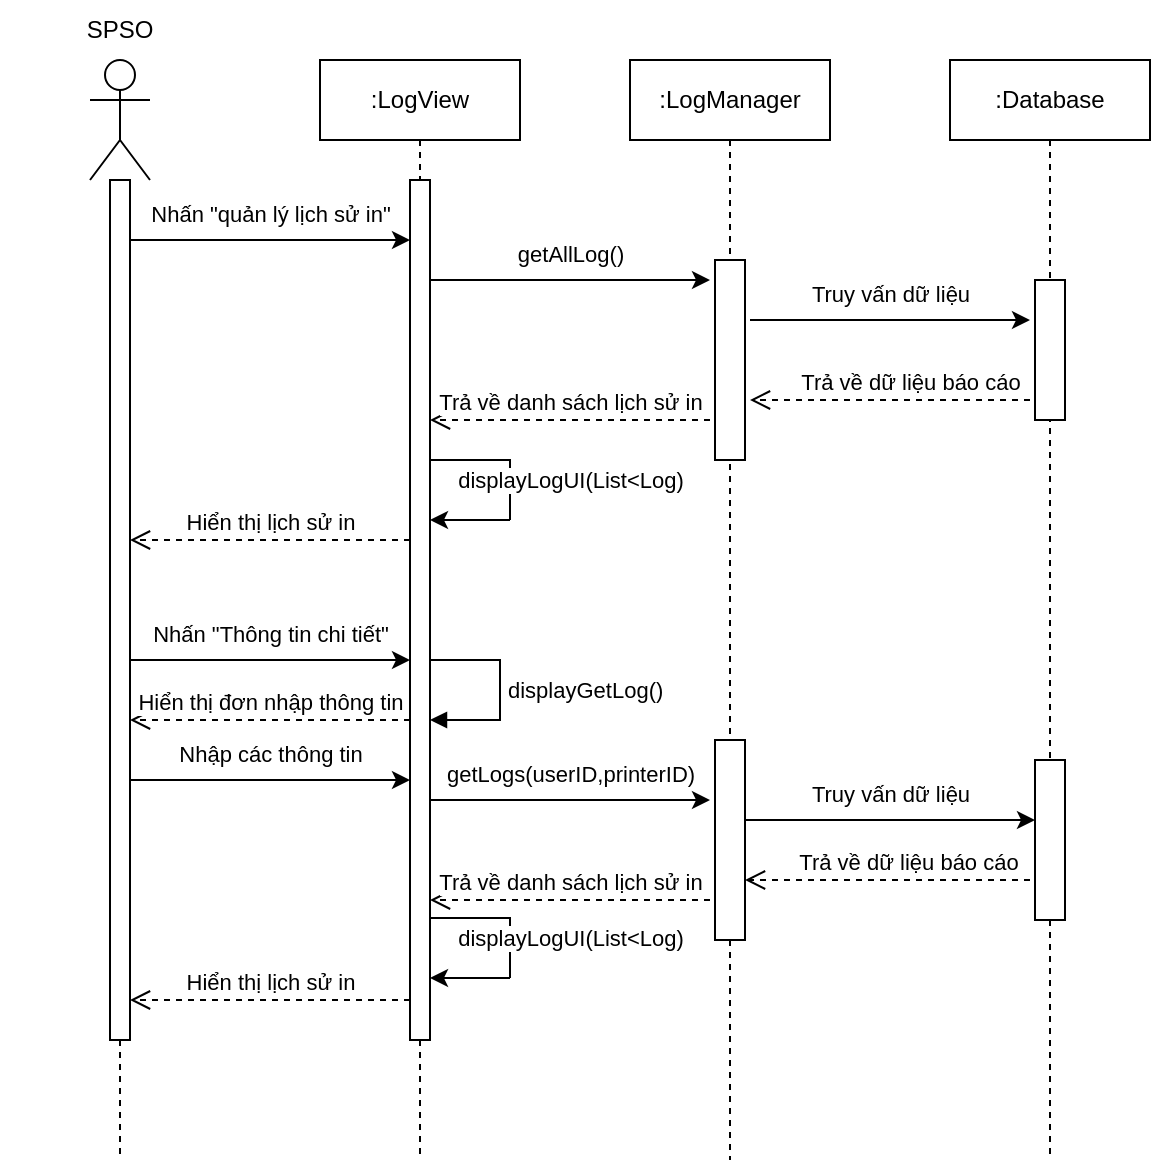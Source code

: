<mxfile version="25.0.1">
  <diagram id="FkBd2-GwKaYDv_o90Awk" name="Page-1">
    <mxGraphModel dx="1426" dy="827" grid="1" gridSize="10" guides="1" tooltips="1" connect="1" arrows="1" fold="1" page="1" pageScale="1" pageWidth="827" pageHeight="1169" math="0" shadow="0">
      <root>
        <mxCell id="0" />
        <mxCell id="1" parent="0" />
        <mxCell id="1uHy-NpS7Am_5Q7wztvC-3" value="" style="shape=umlLifeline;perimeter=lifelinePerimeter;whiteSpace=wrap;html=1;container=1;dropTarget=0;collapsible=0;recursiveResize=0;outlineConnect=0;portConstraint=eastwest;newEdgeStyle={&quot;curved&quot;:0,&quot;rounded&quot;:0};size=0;" vertex="1" parent="1">
          <mxGeometry x="235" y="560" width="100" height="90" as="geometry" />
        </mxCell>
        <mxCell id="1uHy-NpS7Am_5Q7wztvC-4" value="" style="shape=umlLifeline;perimeter=lifelinePerimeter;whiteSpace=wrap;html=1;container=1;dropTarget=0;collapsible=0;recursiveResize=0;outlineConnect=0;portConstraint=eastwest;newEdgeStyle={&quot;curved&quot;:0,&quot;rounded&quot;:0};size=0;" vertex="1" parent="1">
          <mxGeometry x="85" y="560" width="100" height="90" as="geometry" />
        </mxCell>
        <mxCell id="1uHy-NpS7Am_5Q7wztvC-5" value="" style="shape=umlActor;verticalLabelPosition=bottom;verticalAlign=top;html=1;" vertex="1" parent="1">
          <mxGeometry x="120" y="100" width="30" height="60" as="geometry" />
        </mxCell>
        <mxCell id="1uHy-NpS7Am_5Q7wztvC-6" value="SPSO" style="text;html=1;align=center;verticalAlign=middle;whiteSpace=wrap;rounded=0;" vertex="1" parent="1">
          <mxGeometry x="75" y="70" width="120" height="30" as="geometry" />
        </mxCell>
        <mxCell id="1uHy-NpS7Am_5Q7wztvC-7" value="" style="html=1;points=[[0,0,0,0,5],[0,1,0,0,-5],[1,0,0,0,5],[1,1,0,0,-5]];perimeter=orthogonalPerimeter;outlineConnect=0;targetShapes=umlLifeline;portConstraint=eastwest;newEdgeStyle={&quot;curved&quot;:0,&quot;rounded&quot;:0};" vertex="1" parent="1">
          <mxGeometry x="130" y="160" width="10" height="430" as="geometry" />
        </mxCell>
        <mxCell id="1uHy-NpS7Am_5Q7wztvC-8" value="" style="endArrow=classic;html=1;rounded=0;" edge="1" parent="1" source="1uHy-NpS7Am_5Q7wztvC-7">
          <mxGeometry width="50" height="50" relative="1" as="geometry">
            <mxPoint x="210" y="220" as="sourcePoint" />
            <mxPoint x="280" y="190" as="targetPoint" />
          </mxGeometry>
        </mxCell>
        <mxCell id="1uHy-NpS7Am_5Q7wztvC-9" value="Nhấn &quot;quản lý lịch sử in&quot;" style="edgeLabel;html=1;align=center;verticalAlign=middle;resizable=0;points=[];" vertex="1" connectable="0" parent="1uHy-NpS7Am_5Q7wztvC-8">
          <mxGeometry x="-0.003" y="6" relative="1" as="geometry">
            <mxPoint y="-7" as="offset" />
          </mxGeometry>
        </mxCell>
        <mxCell id="1uHy-NpS7Am_5Q7wztvC-10" value=":LogView" style="shape=umlLifeline;perimeter=lifelinePerimeter;whiteSpace=wrap;html=1;container=1;dropTarget=0;collapsible=0;recursiveResize=0;outlineConnect=0;portConstraint=eastwest;newEdgeStyle={&quot;curved&quot;:0,&quot;rounded&quot;:0};" vertex="1" parent="1">
          <mxGeometry x="235" y="100" width="100" height="40" as="geometry" />
        </mxCell>
        <mxCell id="1uHy-NpS7Am_5Q7wztvC-11" value="" style="html=1;points=[[0,0,0,0,5],[0,1,0,0,-5],[1,0,0,0,5],[1,1,0,0,-5]];perimeter=orthogonalPerimeter;outlineConnect=0;targetShapes=umlLifeline;portConstraint=eastwest;newEdgeStyle={&quot;curved&quot;:0,&quot;rounded&quot;:0};" vertex="1" parent="1">
          <mxGeometry x="280" y="160" width="10" height="430" as="geometry" />
        </mxCell>
        <mxCell id="1uHy-NpS7Am_5Q7wztvC-12" value="" style="shape=umlLifeline;perimeter=lifelinePerimeter;whiteSpace=wrap;html=1;container=1;dropTarget=0;collapsible=0;recursiveResize=0;outlineConnect=0;portConstraint=eastwest;newEdgeStyle={&quot;curved&quot;:0,&quot;rounded&quot;:0};size=0;" vertex="1" parent="1">
          <mxGeometry x="235" y="140" width="100" height="20" as="geometry" />
        </mxCell>
        <mxCell id="1uHy-NpS7Am_5Q7wztvC-13" value=":LogManager" style="shape=umlLifeline;perimeter=lifelinePerimeter;whiteSpace=wrap;html=1;container=1;dropTarget=0;collapsible=0;recursiveResize=0;outlineConnect=0;portConstraint=eastwest;newEdgeStyle={&quot;curved&quot;:0,&quot;rounded&quot;:0};" vertex="1" parent="1">
          <mxGeometry x="390" y="100" width="100" height="340" as="geometry" />
        </mxCell>
        <mxCell id="1uHy-NpS7Am_5Q7wztvC-14" value="" style="html=1;points=[[0,0,0,0,5],[0,1,0,0,-5],[1,0,0,0,5],[1,1,0,0,-5]];perimeter=orthogonalPerimeter;outlineConnect=0;targetShapes=umlLifeline;portConstraint=eastwest;newEdgeStyle={&quot;curved&quot;:0,&quot;rounded&quot;:0};" vertex="1" parent="1uHy-NpS7Am_5Q7wztvC-13">
          <mxGeometry x="42.5" y="100" width="15" height="100" as="geometry" />
        </mxCell>
        <mxCell id="1uHy-NpS7Am_5Q7wztvC-15" value="Trả về dữ liệu báo cáo" style="html=1;verticalAlign=bottom;endArrow=open;dashed=1;endSize=8;curved=0;rounded=0;" edge="1" parent="1">
          <mxGeometry x="-0.143" relative="1" as="geometry">
            <mxPoint x="590" y="270" as="sourcePoint" />
            <mxPoint x="450" y="270" as="targetPoint" />
            <Array as="points">
              <mxPoint x="580" y="270" />
            </Array>
            <mxPoint as="offset" />
          </mxGeometry>
        </mxCell>
        <mxCell id="1uHy-NpS7Am_5Q7wztvC-16" value="" style="endArrow=classic;html=1;rounded=0;" edge="1" parent="1">
          <mxGeometry width="50" height="50" relative="1" as="geometry">
            <mxPoint x="290" y="210" as="sourcePoint" />
            <mxPoint x="430" y="210" as="targetPoint" />
          </mxGeometry>
        </mxCell>
        <mxCell id="1uHy-NpS7Am_5Q7wztvC-17" value="getAllLog()" style="edgeLabel;html=1;align=center;verticalAlign=middle;resizable=0;points=[];" vertex="1" connectable="0" parent="1uHy-NpS7Am_5Q7wztvC-16">
          <mxGeometry x="-0.003" y="6" relative="1" as="geometry">
            <mxPoint y="-7" as="offset" />
          </mxGeometry>
        </mxCell>
        <mxCell id="1uHy-NpS7Am_5Q7wztvC-18" value=":Database" style="shape=umlLifeline;perimeter=lifelinePerimeter;whiteSpace=wrap;html=1;container=1;dropTarget=0;collapsible=0;recursiveResize=0;outlineConnect=0;portConstraint=eastwest;newEdgeStyle={&quot;curved&quot;:0,&quot;rounded&quot;:0};" vertex="1" parent="1">
          <mxGeometry x="550" y="100" width="100" height="350" as="geometry" />
        </mxCell>
        <mxCell id="1uHy-NpS7Am_5Q7wztvC-19" value="" style="html=1;points=[[0,0,0,0,5],[0,1,0,0,-5],[1,0,0,0,5],[1,1,0,0,-5]];perimeter=orthogonalPerimeter;outlineConnect=0;targetShapes=umlLifeline;portConstraint=eastwest;newEdgeStyle={&quot;curved&quot;:0,&quot;rounded&quot;:0};" vertex="1" parent="1uHy-NpS7Am_5Q7wztvC-18">
          <mxGeometry x="42.5" y="110" width="15" height="70" as="geometry" />
        </mxCell>
        <mxCell id="1uHy-NpS7Am_5Q7wztvC-20" value="" style="endArrow=classic;html=1;rounded=0;" edge="1" parent="1">
          <mxGeometry width="50" height="50" relative="1" as="geometry">
            <mxPoint x="450" y="230" as="sourcePoint" />
            <mxPoint x="590" y="230" as="targetPoint" />
          </mxGeometry>
        </mxCell>
        <mxCell id="1uHy-NpS7Am_5Q7wztvC-21" value="Truy vấn dữ liệu" style="edgeLabel;html=1;align=center;verticalAlign=middle;resizable=0;points=[];" vertex="1" connectable="0" parent="1uHy-NpS7Am_5Q7wztvC-20">
          <mxGeometry x="-0.003" y="6" relative="1" as="geometry">
            <mxPoint y="-7" as="offset" />
          </mxGeometry>
        </mxCell>
        <mxCell id="1uHy-NpS7Am_5Q7wztvC-22" value="Trả về danh sách lịch sử in" style="html=1;verticalAlign=bottom;endArrow=open;dashed=1;endSize=8;curved=0;rounded=0;" edge="1" parent="1">
          <mxGeometry relative="1" as="geometry">
            <mxPoint x="430" y="280" as="sourcePoint" />
            <mxPoint x="290" y="280" as="targetPoint" />
            <Array as="points">
              <mxPoint x="420" y="280" />
            </Array>
            <mxPoint as="offset" />
          </mxGeometry>
        </mxCell>
        <mxCell id="1uHy-NpS7Am_5Q7wztvC-23" value="Hiển thị lịch sử in" style="html=1;verticalAlign=bottom;endArrow=open;dashed=1;endSize=8;curved=0;rounded=0;" edge="1" parent="1">
          <mxGeometry x="0.005" relative="1" as="geometry">
            <mxPoint x="280" y="340" as="sourcePoint" />
            <mxPoint x="140" y="340" as="targetPoint" />
            <Array as="points">
              <mxPoint x="270" y="340" />
            </Array>
            <mxPoint as="offset" />
          </mxGeometry>
        </mxCell>
        <mxCell id="1uHy-NpS7Am_5Q7wztvC-24" value="" style="endArrow=classic;html=1;rounded=0;" edge="1" parent="1">
          <mxGeometry width="50" height="50" relative="1" as="geometry">
            <mxPoint x="140" y="400" as="sourcePoint" />
            <mxPoint x="280" y="400" as="targetPoint" />
          </mxGeometry>
        </mxCell>
        <mxCell id="1uHy-NpS7Am_5Q7wztvC-25" value="Nhấn &quot;Thông tin chi tiết&quot;" style="edgeLabel;html=1;align=center;verticalAlign=middle;resizable=0;points=[];" vertex="1" connectable="0" parent="1uHy-NpS7Am_5Q7wztvC-24">
          <mxGeometry x="-0.003" y="6" relative="1" as="geometry">
            <mxPoint y="-7" as="offset" />
          </mxGeometry>
        </mxCell>
        <mxCell id="1uHy-NpS7Am_5Q7wztvC-26" value="Hiển thị đơn nhập thông tin" style="html=1;verticalAlign=bottom;endArrow=open;dashed=1;endSize=8;curved=0;rounded=0;" edge="1" parent="1">
          <mxGeometry relative="1" as="geometry">
            <mxPoint x="280" y="430" as="sourcePoint" />
            <mxPoint x="140" y="430" as="targetPoint" />
            <Array as="points">
              <mxPoint x="270" y="430" />
            </Array>
            <mxPoint as="offset" />
          </mxGeometry>
        </mxCell>
        <mxCell id="1uHy-NpS7Am_5Q7wztvC-27" value="displayGetLog()" style="html=1;align=left;spacingLeft=2;endArrow=block;rounded=0;edgeStyle=orthogonalEdgeStyle;curved=0;rounded=0;" edge="1" parent="1">
          <mxGeometry relative="1" as="geometry">
            <mxPoint x="290" y="400" as="sourcePoint" />
            <Array as="points">
              <mxPoint x="325" y="400" />
              <mxPoint x="325" y="430" />
            </Array>
            <mxPoint x="290" y="430" as="targetPoint" />
            <mxPoint as="offset" />
          </mxGeometry>
        </mxCell>
        <mxCell id="1uHy-NpS7Am_5Q7wztvC-28" value="" style="endArrow=classic;html=1;rounded=0;" edge="1" parent="1">
          <mxGeometry width="50" height="50" relative="1" as="geometry">
            <mxPoint x="140" y="460" as="sourcePoint" />
            <mxPoint x="280" y="460" as="targetPoint" />
          </mxGeometry>
        </mxCell>
        <mxCell id="1uHy-NpS7Am_5Q7wztvC-29" value="Nhập các thông tin" style="edgeLabel;html=1;align=center;verticalAlign=middle;resizable=0;points=[];" vertex="1" connectable="0" parent="1uHy-NpS7Am_5Q7wztvC-28">
          <mxGeometry x="-0.003" y="6" relative="1" as="geometry">
            <mxPoint y="-7" as="offset" />
          </mxGeometry>
        </mxCell>
        <mxCell id="1uHy-NpS7Am_5Q7wztvC-30" value="" style="endArrow=classic;html=1;rounded=0;" edge="1" parent="1">
          <mxGeometry width="50" height="50" relative="1" as="geometry">
            <mxPoint x="290" y="470" as="sourcePoint" />
            <mxPoint x="430" y="470" as="targetPoint" />
          </mxGeometry>
        </mxCell>
        <mxCell id="1uHy-NpS7Am_5Q7wztvC-31" value="getLogs(userID,printerID)" style="edgeLabel;html=1;align=center;verticalAlign=middle;resizable=0;points=[];" vertex="1" connectable="0" parent="1uHy-NpS7Am_5Q7wztvC-30">
          <mxGeometry x="-0.003" y="6" relative="1" as="geometry">
            <mxPoint y="-7" as="offset" />
          </mxGeometry>
        </mxCell>
        <mxCell id="1uHy-NpS7Am_5Q7wztvC-32" value="" style="html=1;points=[[0,0,0,0,5],[0,1,0,0,-5],[1,0,0,0,5],[1,1,0,0,-5]];perimeter=orthogonalPerimeter;outlineConnect=0;targetShapes=umlLifeline;portConstraint=eastwest;newEdgeStyle={&quot;curved&quot;:0,&quot;rounded&quot;:0};" vertex="1" parent="1">
          <mxGeometry x="432.5" y="440" width="15" height="100" as="geometry" />
        </mxCell>
        <mxCell id="1uHy-NpS7Am_5Q7wztvC-33" value="" style="endArrow=classic;html=1;rounded=0;" edge="1" parent="1" target="1uHy-NpS7Am_5Q7wztvC-35">
          <mxGeometry width="50" height="50" relative="1" as="geometry">
            <mxPoint x="447.5" y="480" as="sourcePoint" />
            <mxPoint x="588" y="480" as="targetPoint" />
          </mxGeometry>
        </mxCell>
        <mxCell id="1uHy-NpS7Am_5Q7wztvC-34" value="Truy vấn dữ liệu" style="edgeLabel;html=1;align=center;verticalAlign=middle;resizable=0;points=[];" vertex="1" connectable="0" parent="1uHy-NpS7Am_5Q7wztvC-33">
          <mxGeometry x="-0.003" y="6" relative="1" as="geometry">
            <mxPoint y="-7" as="offset" />
          </mxGeometry>
        </mxCell>
        <mxCell id="1uHy-NpS7Am_5Q7wztvC-35" value="" style="html=1;points=[[0,0,0,0,5],[0,1,0,0,-5],[1,0,0,0,5],[1,1,0,0,-5]];perimeter=orthogonalPerimeter;outlineConnect=0;targetShapes=umlLifeline;portConstraint=eastwest;newEdgeStyle={&quot;curved&quot;:0,&quot;rounded&quot;:0};" vertex="1" parent="1">
          <mxGeometry x="592.5" y="450" width="15" height="80" as="geometry" />
        </mxCell>
        <mxCell id="1uHy-NpS7Am_5Q7wztvC-36" value="Trả về dữ liệu báo cáo" style="html=1;verticalAlign=bottom;endArrow=open;dashed=1;endSize=8;curved=0;rounded=0;" edge="1" parent="1">
          <mxGeometry x="-0.143" relative="1" as="geometry">
            <mxPoint x="590" y="510" as="sourcePoint" />
            <mxPoint x="447.5" y="510" as="targetPoint" />
            <Array as="points">
              <mxPoint x="577.5" y="510" />
            </Array>
            <mxPoint as="offset" />
          </mxGeometry>
        </mxCell>
        <mxCell id="1uHy-NpS7Am_5Q7wztvC-37" value="Trả về danh sách lịch sử in" style="html=1;verticalAlign=bottom;endArrow=open;dashed=1;endSize=8;curved=0;rounded=0;" edge="1" parent="1">
          <mxGeometry relative="1" as="geometry">
            <mxPoint x="430" y="520" as="sourcePoint" />
            <mxPoint x="290" y="520" as="targetPoint" />
            <Array as="points">
              <mxPoint x="420" y="520" />
            </Array>
            <mxPoint as="offset" />
          </mxGeometry>
        </mxCell>
        <mxCell id="1uHy-NpS7Am_5Q7wztvC-38" value="Hiển thị lịch sử in" style="html=1;verticalAlign=bottom;endArrow=open;dashed=1;endSize=8;curved=0;rounded=0;" edge="1" parent="1">
          <mxGeometry x="0.005" relative="1" as="geometry">
            <mxPoint x="280" y="570" as="sourcePoint" />
            <mxPoint x="140" y="570" as="targetPoint" />
            <Array as="points">
              <mxPoint x="270" y="570" />
            </Array>
            <mxPoint as="offset" />
          </mxGeometry>
        </mxCell>
        <mxCell id="1uHy-NpS7Am_5Q7wztvC-39" value="" style="shape=umlLifeline;perimeter=lifelinePerimeter;whiteSpace=wrap;html=1;container=1;dropTarget=0;collapsible=0;recursiveResize=0;outlineConnect=0;portConstraint=eastwest;newEdgeStyle={&quot;curved&quot;:0,&quot;rounded&quot;:0};size=0;" vertex="1" parent="1">
          <mxGeometry x="390" y="540" width="100" height="110" as="geometry" />
        </mxCell>
        <mxCell id="1uHy-NpS7Am_5Q7wztvC-40" value="" style="shape=umlLifeline;perimeter=lifelinePerimeter;whiteSpace=wrap;html=1;container=1;dropTarget=0;collapsible=0;recursiveResize=0;outlineConnect=0;portConstraint=eastwest;newEdgeStyle={&quot;curved&quot;:0,&quot;rounded&quot;:0};size=0;" vertex="1" parent="1">
          <mxGeometry x="550" y="530" width="100" height="120" as="geometry" />
        </mxCell>
        <mxCell id="1uHy-NpS7Am_5Q7wztvC-41" value="" style="endArrow=none;html=1;rounded=0;endFill=0;" edge="1" parent="1">
          <mxGeometry width="50" height="50" relative="1" as="geometry">
            <mxPoint x="290" y="300" as="sourcePoint" />
            <mxPoint x="330" y="330" as="targetPoint" />
            <Array as="points">
              <mxPoint x="330" y="300" />
            </Array>
          </mxGeometry>
        </mxCell>
        <mxCell id="1uHy-NpS7Am_5Q7wztvC-42" value="" style="endArrow=classic;html=1;rounded=0;" edge="1" parent="1">
          <mxGeometry width="50" height="50" relative="1" as="geometry">
            <mxPoint x="330" y="330" as="sourcePoint" />
            <mxPoint x="290" y="330" as="targetPoint" />
          </mxGeometry>
        </mxCell>
        <mxCell id="1uHy-NpS7Am_5Q7wztvC-43" value="displayLogUI(List&amp;lt;Log)" style="edgeLabel;html=1;align=center;verticalAlign=middle;resizable=0;points=[];" vertex="1" connectable="0" parent="1uHy-NpS7Am_5Q7wztvC-42">
          <mxGeometry x="-0.003" y="6" relative="1" as="geometry">
            <mxPoint x="50" y="-26" as="offset" />
          </mxGeometry>
        </mxCell>
        <mxCell id="1uHy-NpS7Am_5Q7wztvC-44" value="" style="endArrow=none;html=1;rounded=0;endFill=0;" edge="1" parent="1">
          <mxGeometry width="50" height="50" relative="1" as="geometry">
            <mxPoint x="290" y="529" as="sourcePoint" />
            <mxPoint x="330" y="559" as="targetPoint" />
            <Array as="points">
              <mxPoint x="330" y="529" />
            </Array>
          </mxGeometry>
        </mxCell>
        <mxCell id="1uHy-NpS7Am_5Q7wztvC-45" value="" style="endArrow=classic;html=1;rounded=0;" edge="1" parent="1">
          <mxGeometry width="50" height="50" relative="1" as="geometry">
            <mxPoint x="330" y="559" as="sourcePoint" />
            <mxPoint x="290" y="559" as="targetPoint" />
          </mxGeometry>
        </mxCell>
        <mxCell id="1uHy-NpS7Am_5Q7wztvC-46" value="displayLogUI(List&amp;lt;Log)" style="edgeLabel;html=1;align=center;verticalAlign=middle;resizable=0;points=[];" vertex="1" connectable="0" parent="1uHy-NpS7Am_5Q7wztvC-45">
          <mxGeometry x="-0.003" y="6" relative="1" as="geometry">
            <mxPoint x="50" y="-26" as="offset" />
          </mxGeometry>
        </mxCell>
      </root>
    </mxGraphModel>
  </diagram>
</mxfile>
